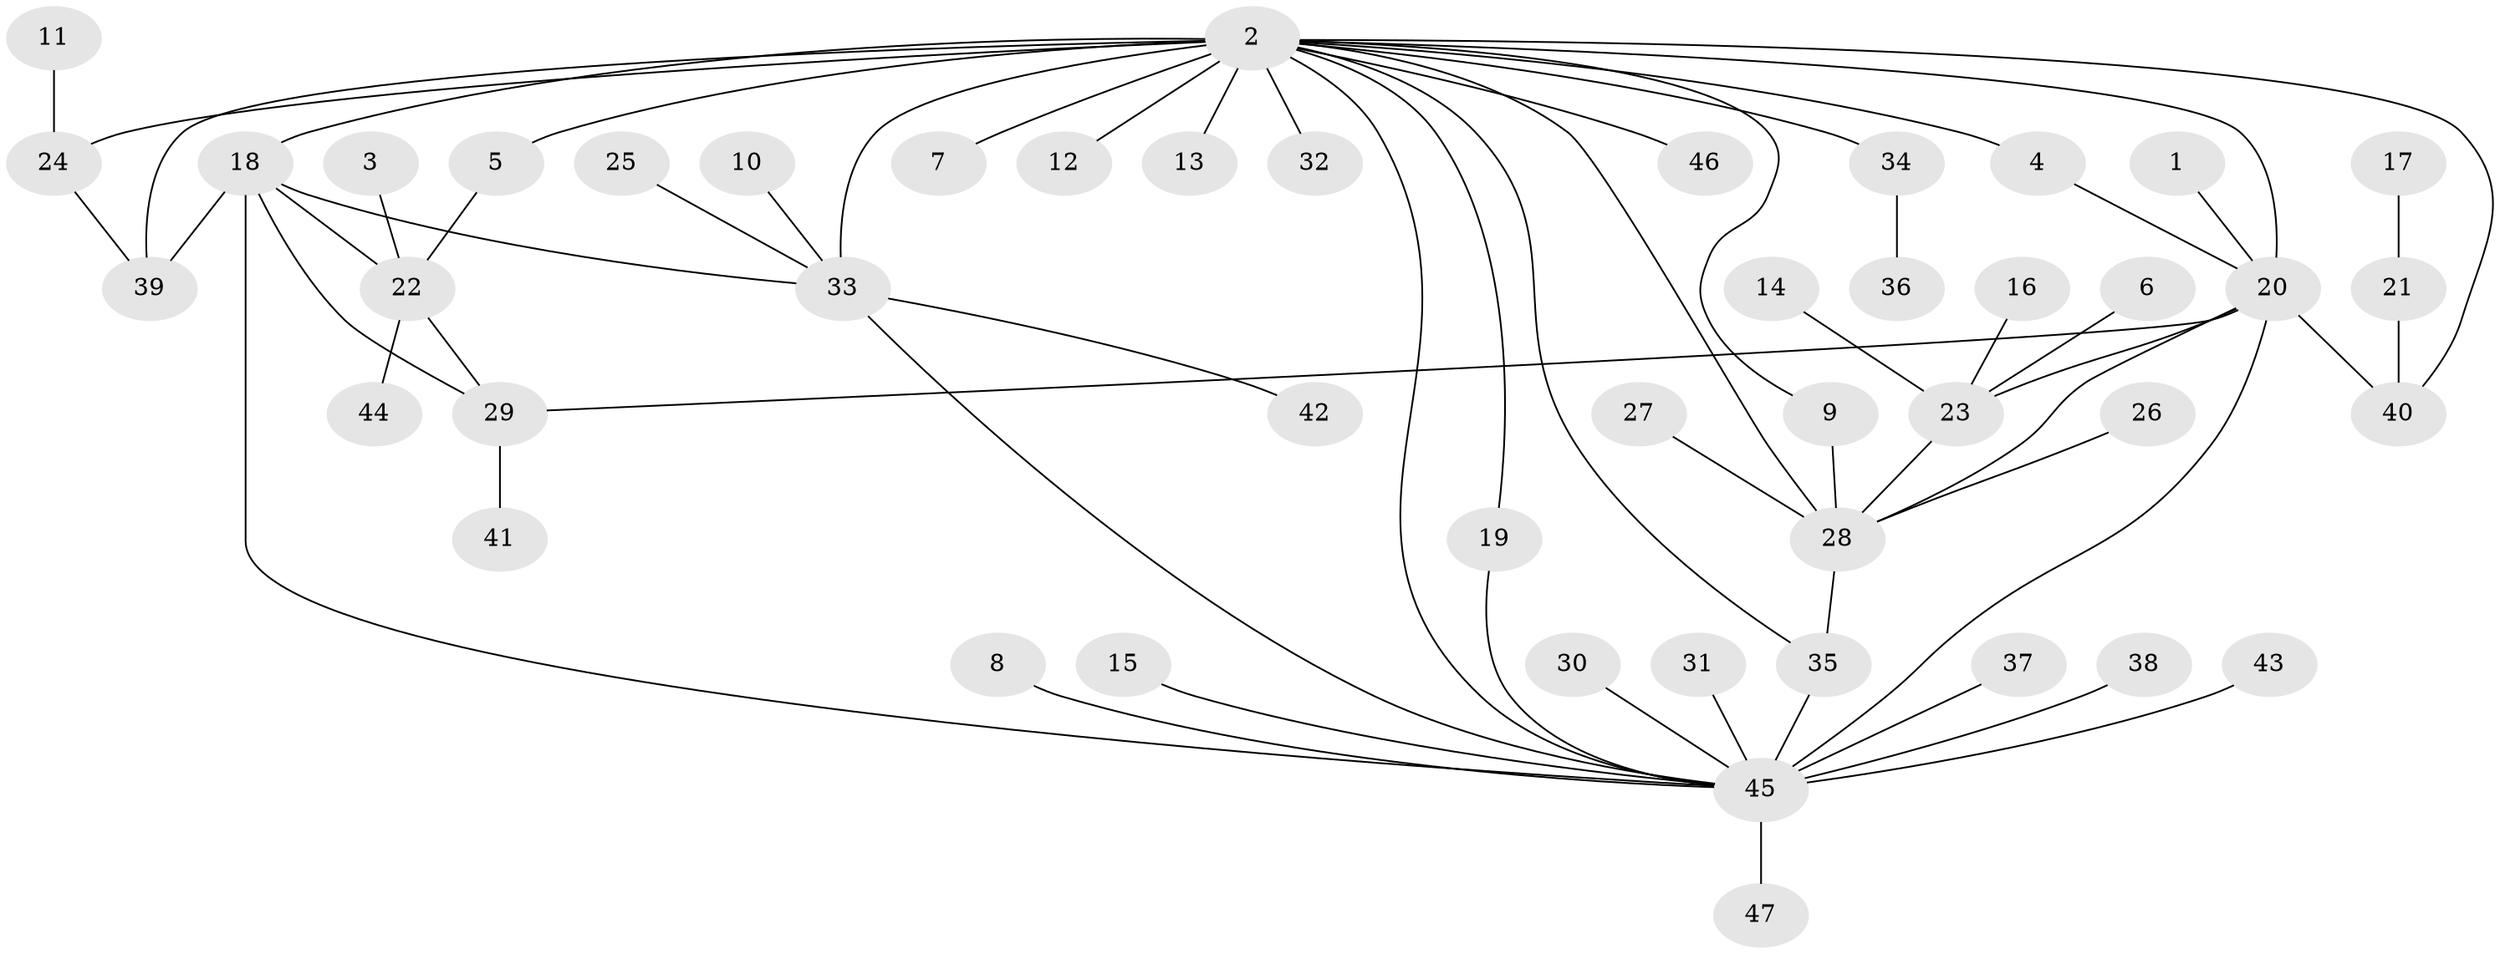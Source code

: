 // original degree distribution, {7: 0.0425531914893617, 13: 0.010638297872340425, 11: 0.010638297872340425, 4: 0.031914893617021274, 5: 0.05319148936170213, 6: 0.05319148936170213, 10: 0.02127659574468085, 14: 0.010638297872340425, 2: 0.18085106382978725, 1: 0.5531914893617021, 3: 0.031914893617021274}
// Generated by graph-tools (version 1.1) at 2025/26/03/09/25 03:26:34]
// undirected, 47 vertices, 63 edges
graph export_dot {
graph [start="1"]
  node [color=gray90,style=filled];
  1;
  2;
  3;
  4;
  5;
  6;
  7;
  8;
  9;
  10;
  11;
  12;
  13;
  14;
  15;
  16;
  17;
  18;
  19;
  20;
  21;
  22;
  23;
  24;
  25;
  26;
  27;
  28;
  29;
  30;
  31;
  32;
  33;
  34;
  35;
  36;
  37;
  38;
  39;
  40;
  41;
  42;
  43;
  44;
  45;
  46;
  47;
  1 -- 20 [weight=1.0];
  2 -- 4 [weight=1.0];
  2 -- 5 [weight=1.0];
  2 -- 7 [weight=1.0];
  2 -- 9 [weight=1.0];
  2 -- 12 [weight=1.0];
  2 -- 13 [weight=1.0];
  2 -- 18 [weight=1.0];
  2 -- 19 [weight=1.0];
  2 -- 20 [weight=1.0];
  2 -- 24 [weight=2.0];
  2 -- 28 [weight=1.0];
  2 -- 32 [weight=1.0];
  2 -- 33 [weight=3.0];
  2 -- 34 [weight=2.0];
  2 -- 35 [weight=1.0];
  2 -- 39 [weight=2.0];
  2 -- 40 [weight=1.0];
  2 -- 45 [weight=1.0];
  2 -- 46 [weight=1.0];
  3 -- 22 [weight=1.0];
  4 -- 20 [weight=1.0];
  5 -- 22 [weight=1.0];
  6 -- 23 [weight=1.0];
  8 -- 45 [weight=1.0];
  9 -- 28 [weight=1.0];
  10 -- 33 [weight=1.0];
  11 -- 24 [weight=1.0];
  14 -- 23 [weight=1.0];
  15 -- 45 [weight=1.0];
  16 -- 23 [weight=1.0];
  17 -- 21 [weight=1.0];
  18 -- 22 [weight=2.0];
  18 -- 29 [weight=2.0];
  18 -- 33 [weight=1.0];
  18 -- 39 [weight=1.0];
  18 -- 45 [weight=1.0];
  19 -- 45 [weight=1.0];
  20 -- 23 [weight=2.0];
  20 -- 28 [weight=1.0];
  20 -- 29 [weight=2.0];
  20 -- 40 [weight=1.0];
  20 -- 45 [weight=1.0];
  21 -- 40 [weight=1.0];
  22 -- 29 [weight=1.0];
  22 -- 44 [weight=1.0];
  23 -- 28 [weight=2.0];
  24 -- 39 [weight=1.0];
  25 -- 33 [weight=1.0];
  26 -- 28 [weight=1.0];
  27 -- 28 [weight=1.0];
  28 -- 35 [weight=1.0];
  29 -- 41 [weight=1.0];
  30 -- 45 [weight=1.0];
  31 -- 45 [weight=1.0];
  33 -- 42 [weight=1.0];
  33 -- 45 [weight=1.0];
  34 -- 36 [weight=1.0];
  35 -- 45 [weight=4.0];
  37 -- 45 [weight=1.0];
  38 -- 45 [weight=1.0];
  43 -- 45 [weight=1.0];
  45 -- 47 [weight=1.0];
}
